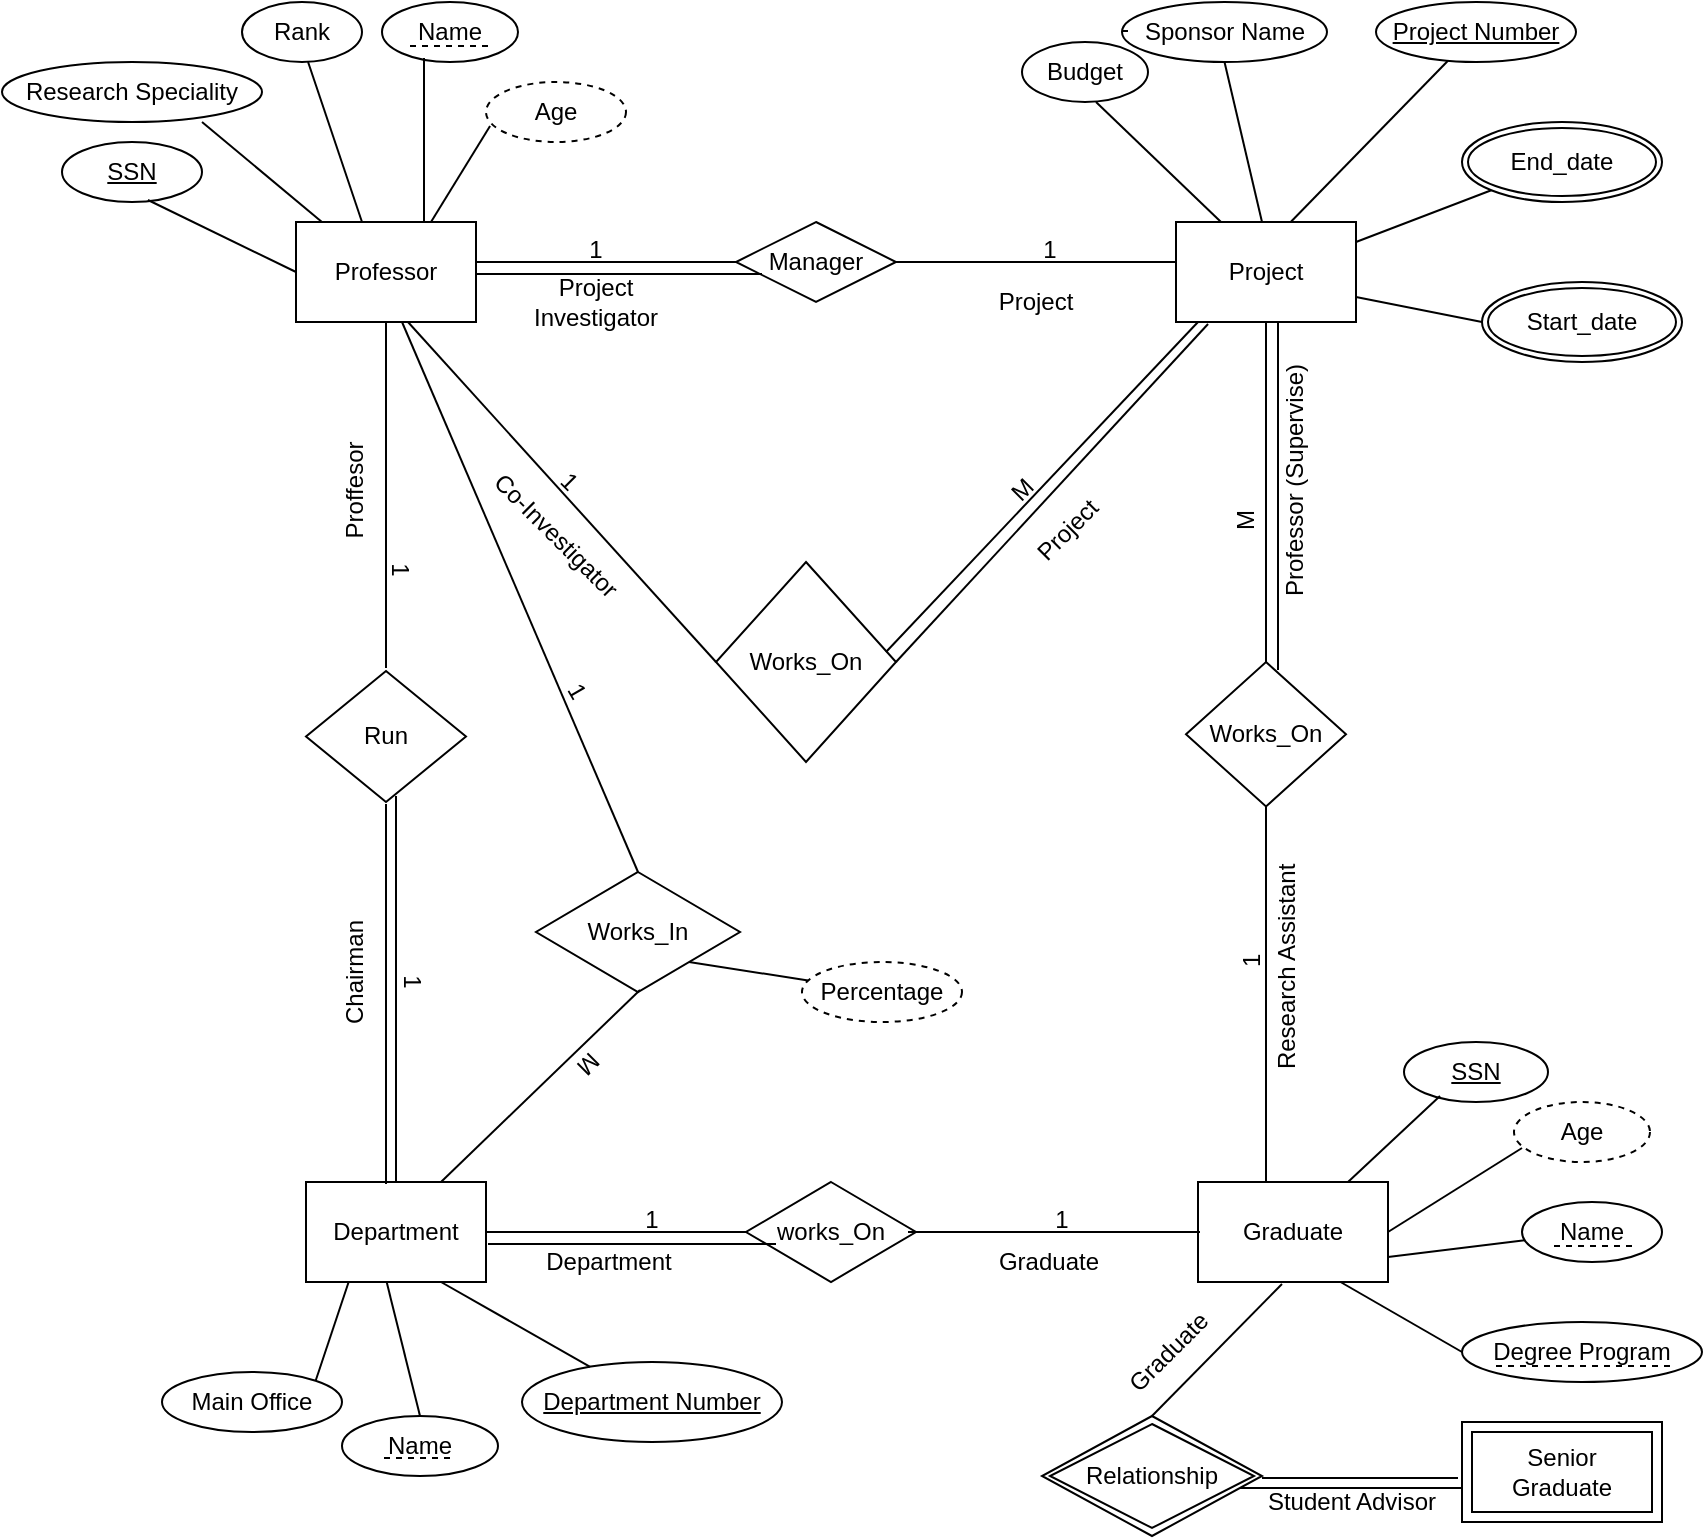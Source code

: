 <mxfile type="github" version="14.2.9">
  <diagram id="zzBjoj9Kv_qoTOmiWQ99" name="Page-1">
    <mxGraphModel grid="1" shadow="0" math="0" pageHeight="1169" pageWidth="827" pageScale="1" page="1" fold="1" arrows="1" connect="1" tooltips="1" guides="1" gridSize="10" dy="480" dx="868">
      <root>
        <mxCell id="0" />
        <mxCell id="1" parent="0" />
        <mxCell id="fqFjoD4bvNdqLyDosjun-41" value="Professor (Supervise)" parent="1" style="text;html=1;strokeColor=none;fillColor=none;align=center;verticalAlign=middle;whiteSpace=wrap;rounded=0;rotation=-90;" vertex="1">
          <mxGeometry as="geometry" y="319.5" x="616.5" height="20" width="139" />
        </mxCell>
        <mxCell id="fqFjoD4bvNdqLyDosjun-1" value="" parent="1" edge="1" style="rounded=0;html=1;jettySize=auto;orthogonalLoop=1;fontSize=11;endArrow=block;endFill=0;endSize=8;strokeWidth=1;shadow=0;labelBackgroundColor=none;edgeStyle=orthogonalEdgeStyle;">
          <mxGeometry as="geometry" relative="1">
            <mxPoint as="sourcePoint" y="40" x="100" />
          </mxGeometry>
        </mxCell>
        <mxCell id="fqFjoD4bvNdqLyDosjun-2" value="Yes" parent="1" edge="1" style="rounded=0;html=1;jettySize=auto;orthogonalLoop=1;fontSize=11;endArrow=block;endFill=0;endSize=8;strokeWidth=1;shadow=0;labelBackgroundColor=none;edgeStyle=orthogonalEdgeStyle;">
          <mxGeometry as="geometry" relative="1" y="20">
            <mxPoint as="offset" />
            <mxPoint as="sourcePoint" y="170" x="100" />
          </mxGeometry>
        </mxCell>
        <mxCell id="fqFjoD4bvNdqLyDosjun-3" value="No" parent="1" edge="1" style="edgeStyle=orthogonalEdgeStyle;rounded=0;html=1;jettySize=auto;orthogonalLoop=1;fontSize=11;endArrow=block;endFill=0;endSize=8;strokeWidth=1;shadow=0;labelBackgroundColor=none;">
          <mxGeometry as="geometry" relative="1" y="10">
            <mxPoint as="offset" />
            <mxPoint as="sourcePoint" y="130" x="150" />
          </mxGeometry>
        </mxCell>
        <mxCell id="fqFjoD4bvNdqLyDosjun-4" value="Yes" parent="1" edge="1" style="edgeStyle=orthogonalEdgeStyle;rounded=0;html=1;jettySize=auto;orthogonalLoop=1;fontSize=11;endArrow=block;endFill=0;endSize=8;strokeWidth=1;shadow=0;labelBackgroundColor=none;">
          <mxGeometry as="geometry" relative="1" y="10">
            <mxPoint as="offset" />
            <mxPoint as="sourcePoint" y="250" x="150" />
          </mxGeometry>
        </mxCell>
        <mxCell id="fqFjoD4bvNdqLyDosjun-5" value="Professor" parent="1" style="rounded=0;whiteSpace=wrap;html=1;" vertex="1">
          <mxGeometry as="geometry" y="200" x="187" height="50" width="90" />
        </mxCell>
        <mxCell id="fqFjoD4bvNdqLyDosjun-6" value="Project" parent="1" style="rounded=0;whiteSpace=wrap;html=1;" vertex="1">
          <mxGeometry as="geometry" y="200" x="627" height="50" width="90" />
        </mxCell>
        <mxCell id="fqFjoD4bvNdqLyDosjun-7" value="Manager" parent="1" style="rhombus;whiteSpace=wrap;html=1;" vertex="1">
          <mxGeometry as="geometry" y="200" x="407" height="40" width="80" />
        </mxCell>
        <mxCell id="fqFjoD4bvNdqLyDosjun-8" value="" parent="1" edge="1" target="fqFjoD4bvNdqLyDosjun-7" style="endArrow=none;html=1;entryX=0;entryY=0.5;entryDx=0;entryDy=0;">
          <mxGeometry as="geometry" relative="1" height="50" width="50">
            <mxPoint as="sourcePoint" y="220" x="277" />
            <mxPoint as="targetPoint" y="60" x="337" />
            <Array as="points" />
          </mxGeometry>
        </mxCell>
        <mxCell id="fqFjoD4bvNdqLyDosjun-9" value="" parent="1" edge="1" style="endArrow=none;html=1;">
          <mxGeometry as="geometry" relative="1" height="50" width="50">
            <mxPoint as="sourcePoint" y="220" x="487" />
            <mxPoint as="targetPoint" y="220" x="627" />
            <Array as="points" />
          </mxGeometry>
        </mxCell>
        <mxCell id="fqFjoD4bvNdqLyDosjun-10" value="" parent="1" edge="1" style="endArrow=none;html=1;entryX=0;entryY=1;entryDx=0;entryDy=0;">
          <mxGeometry as="geometry" relative="1" height="50" width="50">
            <mxPoint as="sourcePoint" y="226" x="277" />
            <mxPoint as="targetPoint" y="226" x="420" />
            <Array as="points" />
          </mxGeometry>
        </mxCell>
        <mxCell id="fqFjoD4bvNdqLyDosjun-11" value="Department" parent="1" style="rounded=0;whiteSpace=wrap;html=1;" vertex="1">
          <mxGeometry as="geometry" y="680" x="192" height="50" width="90" />
        </mxCell>
        <mxCell id="fqFjoD4bvNdqLyDosjun-12" value="Graduate" parent="1" style="rounded=0;whiteSpace=wrap;html=1;" vertex="1">
          <mxGeometry as="geometry" y="680" x="638" height="50" width="95" />
        </mxCell>
        <mxCell id="fqFjoD4bvNdqLyDosjun-13" value="" parent="1" edge="1" target="fqFjoD4bvNdqLyDosjun-14" style="endArrow=none;html=1;entryX=0;entryY=0.5;entryDx=0;entryDy=0;exitX=1;exitY=0.5;exitDx=0;exitDy=0;" source="fqFjoD4bvNdqLyDosjun-11">
          <mxGeometry as="geometry" relative="1" height="50" width="50">
            <mxPoint as="sourcePoint" y="780" x="287" />
            <mxPoint as="targetPoint" y="660" x="337" />
            <Array as="points" />
          </mxGeometry>
        </mxCell>
        <mxCell id="fqFjoD4bvNdqLyDosjun-14" value="works_On" parent="1" style="rhombus;whiteSpace=wrap;html=1;" vertex="1">
          <mxGeometry as="geometry" y="680" x="412" height="50" width="85" />
        </mxCell>
        <mxCell id="fqFjoD4bvNdqLyDosjun-15" value="" parent="1" edge="1" style="endArrow=none;html=1;entryX=0;entryY=0.5;entryDx=0;entryDy=0;">
          <mxGeometry as="geometry" relative="1" height="50" width="50">
            <mxPoint as="sourcePoint" y="705" x="493" />
            <mxPoint as="targetPoint" y="705" x="639" />
            <Array as="points" />
          </mxGeometry>
        </mxCell>
        <mxCell id="fqFjoD4bvNdqLyDosjun-16" value="" parent="1" edge="1" target="fqFjoD4bvNdqLyDosjun-17" style="endArrow=none;html=1;entryX=0.5;entryY=1;entryDx=0;entryDy=0;">
          <mxGeometry as="geometry" relative="1" height="50" width="50">
            <mxPoint as="sourcePoint" y="680" x="672" />
            <mxPoint as="targetPoint" y="450" x="671.5" />
            <Array as="points" />
          </mxGeometry>
        </mxCell>
        <mxCell id="fqFjoD4bvNdqLyDosjun-17" value="Works_On" parent="1" style="rhombus;whiteSpace=wrap;html=1;" vertex="1">
          <mxGeometry as="geometry" y="420" x="632" height="72.25" width="80" />
        </mxCell>
        <mxCell id="fqFjoD4bvNdqLyDosjun-18" value="" parent="1" edge="1" target="fqFjoD4bvNdqLyDosjun-6" style="endArrow=none;html=1;exitX=0.5;exitY=0;exitDx=0;exitDy=0;" source="fqFjoD4bvNdqLyDosjun-17">
          <mxGeometry as="geometry" relative="1" height="50" width="50">
            <mxPoint as="sourcePoint" y="460" x="672" />
            <mxPoint as="targetPoint" y="253" x="672" />
            <Array as="points">
              <mxPoint y="350" x="672" />
            </Array>
          </mxGeometry>
        </mxCell>
        <mxCell id="fqFjoD4bvNdqLyDosjun-19" value="" parent="1" edge="1" style="endArrow=none;html=1;exitX=0.5;exitY=0;exitDx=0;exitDy=0;">
          <mxGeometry as="geometry" relative="1" height="50" width="50">
            <mxPoint as="sourcePoint" y="681" x="232" />
            <mxPoint as="targetPoint" y="491" x="232" />
            <Array as="points" />
          </mxGeometry>
        </mxCell>
        <mxCell id="fqFjoD4bvNdqLyDosjun-20" value="Run" parent="1" style="rhombus;whiteSpace=wrap;html=1;" vertex="1">
          <mxGeometry as="geometry" y="424.5" x="192" height="65.5" width="80" />
        </mxCell>
        <mxCell id="fqFjoD4bvNdqLyDosjun-21" value="" parent="1" edge="1" target="fqFjoD4bvNdqLyDosjun-5" style="endArrow=none;html=1;entryX=0.5;entryY=1;entryDx=0;entryDy=0;">
          <mxGeometry as="geometry" relative="1" height="50" width="50">
            <mxPoint as="sourcePoint" y="423" x="232" />
            <mxPoint as="targetPoint" y="253" x="232" />
            <Array as="points" />
          </mxGeometry>
        </mxCell>
        <mxCell id="fqFjoD4bvNdqLyDosjun-22" value="" parent="1" edge="1" style="endArrow=none;html=1;">
          <mxGeometry as="geometry" relative="1" height="50" width="50">
            <mxPoint as="sourcePoint" y="680" x="237" />
            <mxPoint as="targetPoint" y="487" x="237" />
            <Array as="points" />
          </mxGeometry>
        </mxCell>
        <mxCell id="fqFjoD4bvNdqLyDosjun-23" value="" parent="1" edge="1" style="endArrow=none;html=1;">
          <mxGeometry as="geometry" relative="1" height="50" width="50">
            <mxPoint as="sourcePoint" y="424" x="678" />
            <mxPoint as="targetPoint" y="250" x="678" />
            <Array as="points">
              <mxPoint y="348.5" x="678" />
            </Array>
          </mxGeometry>
        </mxCell>
        <mxCell id="fqFjoD4bvNdqLyDosjun-24" value="" parent="1" edge="1" target="fqFjoD4bvNdqLyDosjun-14" style="endArrow=none;html=1;entryX=0;entryY=0.5;entryDx=0;entryDy=0;">
          <mxGeometry as="geometry" relative="1" height="50" width="50">
            <mxPoint as="sourcePoint" y="705" x="282" />
            <mxPoint as="targetPoint" y="705" x="422" />
            <Array as="points" />
          </mxGeometry>
        </mxCell>
        <mxCell id="fqFjoD4bvNdqLyDosjun-27" value="" parent="1" edge="1" style="endArrow=none;html=1;exitX=0.5;exitY=0;exitDx=0;exitDy=0;" source="NwAWpvBv4_DPWViQor-r-1">
          <mxGeometry as="geometry" relative="1" height="50" width="50">
            <mxPoint as="sourcePoint" y="790" x="630" />
            <mxPoint as="targetPoint" y="731" x="680" />
            <Array as="points" />
          </mxGeometry>
        </mxCell>
        <mxCell id="fqFjoD4bvNdqLyDosjun-28" value="" parent="1" edge="1" style="endArrow=none;html=1;">
          <mxGeometry as="geometry" relative="1" height="50" width="50">
            <mxPoint as="sourcePoint" y="711" x="283" />
            <mxPoint as="targetPoint" y="711" x="427" />
            <Array as="points" />
          </mxGeometry>
        </mxCell>
        <mxCell id="fqFjoD4bvNdqLyDosjun-30" value="" parent="1" edge="1" style="endArrow=none;html=1;exitX=0;exitY=0.72;exitDx=0;exitDy=0;entryX=0.9;entryY=0.65;entryDx=0;entryDy=0;entryPerimeter=0;exitPerimeter=0;">
          <mxGeometry as="geometry" relative="1" height="50" width="50">
            <mxPoint as="sourcePoint" y="833" x="770" />
            <mxPoint as="targetPoint" y="833" x="659" />
            <Array as="points" />
          </mxGeometry>
        </mxCell>
        <mxCell id="fqFjoD4bvNdqLyDosjun-32" value="" parent="1" edge="1" style="endArrow=none;html=1;entryX=1;entryY=0.5;entryDx=0;entryDy=0;">
          <mxGeometry as="geometry" relative="1" height="50" width="50">
            <mxPoint as="sourcePoint" y="828" x="768" />
            <mxPoint as="targetPoint" y="828" x="670" />
            <Array as="points" />
          </mxGeometry>
        </mxCell>
        <mxCell id="fqFjoD4bvNdqLyDosjun-33" value="Works_On" parent="1" style="rhombus;whiteSpace=wrap;html=1;" vertex="1">
          <mxGeometry as="geometry" y="370" x="397" height="100" width="90" />
        </mxCell>
        <mxCell id="fqFjoD4bvNdqLyDosjun-34" value="" parent="1" edge="1" target="fqFjoD4bvNdqLyDosjun-5" style="endArrow=none;html=1;entryX=0.622;entryY=1;entryDx=0;entryDy=0;exitX=0;exitY=0.5;exitDx=0;exitDy=0;entryPerimeter=0;" source="fqFjoD4bvNdqLyDosjun-33">
          <mxGeometry as="geometry" relative="1" height="50" width="50">
            <mxPoint as="sourcePoint" y="400" x="367" />
            <mxPoint as="targetPoint" y="350" x="417" />
          </mxGeometry>
        </mxCell>
        <mxCell id="fqFjoD4bvNdqLyDosjun-35" value="" parent="1" edge="1" style="endArrow=none;html=1;">
          <mxGeometry as="geometry" relative="1" height="50" width="50">
            <mxPoint as="sourcePoint" y="415" x="482" />
            <mxPoint as="targetPoint" y="250" x="638" />
          </mxGeometry>
        </mxCell>
        <mxCell id="fqFjoD4bvNdqLyDosjun-36" value="" parent="1" edge="1" target="fqFjoD4bvNdqLyDosjun-6" style="endArrow=none;html=1;entryX=0.178;entryY=1.02;entryDx=0;entryDy=0;entryPerimeter=0;">
          <mxGeometry as="geometry" relative="1" height="50" width="50">
            <mxPoint as="sourcePoint" y="420" x="487" />
            <mxPoint as="targetPoint" y="270" x="627" />
          </mxGeometry>
        </mxCell>
        <mxCell id="fqFjoD4bvNdqLyDosjun-37" value="Project Investigator" parent="1" style="text;html=1;strokeColor=none;fillColor=none;align=center;verticalAlign=middle;whiteSpace=wrap;rounded=0;" vertex="1">
          <mxGeometry as="geometry" y="230" x="307" height="20" width="60" />
        </mxCell>
        <mxCell id="fqFjoD4bvNdqLyDosjun-38" value="Project" parent="1" style="text;html=1;strokeColor=none;fillColor=none;align=center;verticalAlign=middle;whiteSpace=wrap;rounded=0;" vertex="1">
          <mxGeometry as="geometry" y="230" x="527" height="20" width="60" />
        </mxCell>
        <mxCell id="fqFjoD4bvNdqLyDosjun-39" value="Co-Investigator" parent="1" style="text;html=1;strokeColor=none;fillColor=none;align=center;verticalAlign=middle;whiteSpace=wrap;rounded=0;rotation=45;" vertex="1">
          <mxGeometry as="geometry" y="347" x="272" height="20" width="90" />
        </mxCell>
        <mxCell id="fqFjoD4bvNdqLyDosjun-40" value="Project" parent="1" style="text;html=1;strokeColor=none;fillColor=none;align=center;verticalAlign=middle;whiteSpace=wrap;rounded=0;rotation=-45;" vertex="1">
          <mxGeometry as="geometry" y="344" x="543" height="20" width="60" />
        </mxCell>
        <mxCell id="fqFjoD4bvNdqLyDosjun-42" value="Research Assistant" parent="1" style="text;html=1;strokeColor=none;fillColor=none;align=center;verticalAlign=middle;whiteSpace=wrap;rounded=0;rotation=-90;" vertex="1">
          <mxGeometry as="geometry" y="559.63" x="620" height="25.37" width="125.75" />
        </mxCell>
        <mxCell id="fqFjoD4bvNdqLyDosjun-44" value="Graduate" parent="1" style="text;html=1;strokeColor=none;fillColor=none;align=center;verticalAlign=middle;whiteSpace=wrap;rounded=0;rotation=0;" vertex="1">
          <mxGeometry as="geometry" y="710" x="527" height="20" width="73" />
        </mxCell>
        <mxCell id="fqFjoD4bvNdqLyDosjun-45" value="Chairman" parent="1" style="text;html=1;strokeColor=none;fillColor=none;align=center;verticalAlign=middle;whiteSpace=wrap;rounded=0;rotation=-90;" vertex="1">
          <mxGeometry as="geometry" y="565" x="180" height="20" width="73" />
        </mxCell>
        <mxCell id="fqFjoD4bvNdqLyDosjun-46" value="Proffesor" parent="1" style="text;html=1;strokeColor=none;fillColor=none;align=center;verticalAlign=middle;whiteSpace=wrap;rounded=0;rotation=-90;" vertex="1">
          <mxGeometry as="geometry" y="324" x="180" height="20" width="73" />
        </mxCell>
        <mxCell id="fqFjoD4bvNdqLyDosjun-47" value="Student Advisor" parent="1" style="text;html=1;strokeColor=none;fillColor=none;align=center;verticalAlign=middle;whiteSpace=wrap;rounded=0;rotation=0;" vertex="1">
          <mxGeometry as="geometry" y="830" x="670" height="20" width="90" />
        </mxCell>
        <mxCell id="fqFjoD4bvNdqLyDosjun-48" value="Graduate" parent="1" style="text;html=1;strokeColor=none;fillColor=none;align=center;verticalAlign=middle;whiteSpace=wrap;rounded=0;rotation=-45;" vertex="1">
          <mxGeometry as="geometry" y="755" x="587" height="20" width="73" />
        </mxCell>
        <mxCell id="a3pUnFV5iKH_uMltHzpQ-2" value="Rank" parent="1" style="ellipse;whiteSpace=wrap;html=1;" vertex="1">
          <mxGeometry as="geometry" y="90" x="160" height="30" width="60" />
        </mxCell>
        <mxCell id="a3pUnFV5iKH_uMltHzpQ-3" value="SSN" parent="1" style="ellipse;whiteSpace=wrap;html=1;align=center;fontStyle=4;" vertex="1">
          <mxGeometry as="geometry" y="160" x="70" height="30" width="70" />
        </mxCell>
        <mxCell id="a3pUnFV5iKH_uMltHzpQ-4" value="Name" parent="1" style="ellipse;whiteSpace=wrap;html=1;align=center;" vertex="1">
          <mxGeometry as="geometry" y="90" x="230" height="30" width="68" />
        </mxCell>
        <mxCell id="a3pUnFV5iKH_uMltHzpQ-5" value="Age" parent="1" style="ellipse;whiteSpace=wrap;html=1;align=center;dashed=1;" vertex="1">
          <mxGeometry as="geometry" y="130" x="282" height="30" width="70" />
        </mxCell>
        <mxCell id="a3pUnFV5iKH_uMltHzpQ-7" value="Research Speciality" parent="1" style="ellipse;whiteSpace=wrap;html=1;align=center;" vertex="1">
          <mxGeometry as="geometry" y="120" x="40" height="30" width="130" />
        </mxCell>
        <mxCell id="a3pUnFV5iKH_uMltHzpQ-14" value="" parent="1" edge="1" style="endArrow=none;dashed=1;html=1;">
          <mxGeometry as="geometry" relative="1" height="50" width="50">
            <mxPoint as="sourcePoint" y="112" x="244" />
            <mxPoint as="targetPoint" y="112" x="284" />
          </mxGeometry>
        </mxCell>
        <mxCell id="a3pUnFV5iKH_uMltHzpQ-15" value="" parent="1" edge="1" target="a3pUnFV5iKH_uMltHzpQ-3" style="endArrow=none;html=1;entryX=0.614;entryY=0.967;entryDx=0;entryDy=0;entryPerimeter=0;exitX=0;exitY=0.5;exitDx=0;exitDy=0;" source="fqFjoD4bvNdqLyDosjun-5">
          <mxGeometry as="geometry" relative="1" height="50" width="50">
            <mxPoint as="sourcePoint" y="250" x="110" />
            <mxPoint as="targetPoint" y="200" x="160" />
          </mxGeometry>
        </mxCell>
        <mxCell id="a3pUnFV5iKH_uMltHzpQ-16" value="" parent="1" edge="1" style="endArrow=none;html=1;entryX=0.614;entryY=0.967;entryDx=0;entryDy=0;entryPerimeter=0;exitX=0.144;exitY=0;exitDx=0;exitDy=0;exitPerimeter=0;" source="fqFjoD4bvNdqLyDosjun-5">
          <mxGeometry as="geometry" relative="1" height="50" width="50">
            <mxPoint as="sourcePoint" y="195" x="190" />
            <mxPoint as="targetPoint" y="150" x="140.0" />
          </mxGeometry>
        </mxCell>
        <mxCell id="a3pUnFV5iKH_uMltHzpQ-17" value="" parent="1" edge="1" style="endArrow=none;html=1;entryX=0.614;entryY=0.967;entryDx=0;entryDy=0;entryPerimeter=0;">
          <mxGeometry as="geometry" relative="1" height="50" width="50">
            <mxPoint as="sourcePoint" y="200" x="220" />
            <mxPoint as="targetPoint" y="120" x="193.04" />
          </mxGeometry>
        </mxCell>
        <mxCell id="a3pUnFV5iKH_uMltHzpQ-18" value="" parent="1" edge="1" target="a3pUnFV5iKH_uMltHzpQ-4" style="endArrow=none;html=1;entryX=0.309;entryY=0.933;entryDx=0;entryDy=0;entryPerimeter=0;exitX=0.711;exitY=0;exitDx=0;exitDy=0;exitPerimeter=0;" source="fqFjoD4bvNdqLyDosjun-5">
          <mxGeometry as="geometry" relative="1" height="50" width="50">
            <mxPoint as="sourcePoint" y="196" x="251" />
            <mxPoint as="targetPoint" y="124" x="260" />
          </mxGeometry>
        </mxCell>
        <mxCell id="a3pUnFV5iKH_uMltHzpQ-19" value="" parent="1" edge="1" target="a3pUnFV5iKH_uMltHzpQ-5" style="endArrow=none;html=1;exitX=0.75;exitY=0;exitDx=0;exitDy=0;entryX=0.029;entryY=0.733;entryDx=0;entryDy=0;entryPerimeter=0;" source="fqFjoD4bvNdqLyDosjun-5">
          <mxGeometry as="geometry" relative="1" height="50" width="50">
            <mxPoint as="sourcePoint" y="190" x="270" />
            <mxPoint as="targetPoint" y="150" x="280" />
          </mxGeometry>
        </mxCell>
        <mxCell id="a3pUnFV5iKH_uMltHzpQ-20" value="Budget" parent="1" style="ellipse;whiteSpace=wrap;html=1;align=center;direction=west;rotation=0;" vertex="1">
          <mxGeometry as="geometry" y="110" x="550" height="30" width="63" />
        </mxCell>
        <mxCell id="a3pUnFV5iKH_uMltHzpQ-22" value="" parent="1" edge="1" style="endArrow=none;dashed=1;html=1;" source="a3pUnFV5iKH_uMltHzpQ-21">
          <mxGeometry as="geometry" relative="1" height="50" width="50">
            <mxPoint as="sourcePoint" y="104.5" x="603" />
            <mxPoint as="targetPoint" y="104.5" x="677.5" />
          </mxGeometry>
        </mxCell>
        <mxCell id="a3pUnFV5iKH_uMltHzpQ-24" value="Project Number" parent="1" style="ellipse;whiteSpace=wrap;html=1;align=center;fontStyle=4;" vertex="1">
          <mxGeometry as="geometry" y="90" x="727" height="30" width="100" />
        </mxCell>
        <mxCell id="a3pUnFV5iKH_uMltHzpQ-27" value="End_date" parent="1" style="ellipse;shape=doubleEllipse;margin=3;whiteSpace=wrap;html=1;align=center;" vertex="1">
          <mxGeometry as="geometry" y="150" x="770" height="40" width="100" />
        </mxCell>
        <mxCell id="a3pUnFV5iKH_uMltHzpQ-28" value="Start_date" parent="1" style="ellipse;shape=doubleEllipse;margin=3;whiteSpace=wrap;html=1;align=center;" vertex="1">
          <mxGeometry as="geometry" y="230" x="780" height="40" width="100" />
        </mxCell>
        <mxCell id="a3pUnFV5iKH_uMltHzpQ-21" value="Sponsor Name" parent="1" style="ellipse;whiteSpace=wrap;html=1;align=center;" vertex="1">
          <mxGeometry as="geometry" y="90" x="600" height="30" width="102.5" />
        </mxCell>
        <mxCell id="a3pUnFV5iKH_uMltHzpQ-29" value="" parent="1" edge="1" target="a3pUnFV5iKH_uMltHzpQ-21" style="endArrow=none;dashed=1;html=1;">
          <mxGeometry as="geometry" relative="1" height="50" width="50">
            <mxPoint as="sourcePoint" y="104.5" x="603" />
            <mxPoint as="targetPoint" y="104.5" x="677.5" />
          </mxGeometry>
        </mxCell>
        <mxCell id="a3pUnFV5iKH_uMltHzpQ-30" value="" parent="1" edge="1" target="a3pUnFV5iKH_uMltHzpQ-28" style="endArrow=none;html=1;entryX=0;entryY=0.5;entryDx=0;entryDy=0;exitX=1;exitY=0.75;exitDx=0;exitDy=0;" source="fqFjoD4bvNdqLyDosjun-6">
          <mxGeometry as="geometry" relative="1" height="50" width="50">
            <mxPoint as="sourcePoint" y="250" x="717" />
            <mxPoint as="targetPoint" y="200" x="767" />
          </mxGeometry>
        </mxCell>
        <mxCell id="a3pUnFV5iKH_uMltHzpQ-31" value="" parent="1" edge="1" target="a3pUnFV5iKH_uMltHzpQ-27" style="endArrow=none;html=1;entryX=0;entryY=1;entryDx=0;entryDy=0;">
          <mxGeometry as="geometry" relative="1" height="50" width="50">
            <mxPoint as="sourcePoint" y="210" x="717" />
            <mxPoint as="targetPoint" y="210" x="780" />
          </mxGeometry>
        </mxCell>
        <mxCell id="a3pUnFV5iKH_uMltHzpQ-32" value="" parent="1" edge="1" target="a3pUnFV5iKH_uMltHzpQ-24" style="endArrow=none;html=1;">
          <mxGeometry as="geometry" relative="1" height="50" width="50">
            <mxPoint as="sourcePoint" y="200" x="684.36" />
            <mxPoint as="targetPoint" y="174.142" x="752.005" />
          </mxGeometry>
        </mxCell>
        <mxCell id="a3pUnFV5iKH_uMltHzpQ-33" value="" parent="1" edge="1" target="a3pUnFV5iKH_uMltHzpQ-21" style="endArrow=none;html=1;entryX=0.5;entryY=1;entryDx=0;entryDy=0;">
          <mxGeometry as="geometry" relative="1" height="50" width="50">
            <mxPoint as="sourcePoint" y="200" x="670" />
            <mxPoint as="targetPoint" y="119.404" x="723.0" />
          </mxGeometry>
        </mxCell>
        <mxCell id="a3pUnFV5iKH_uMltHzpQ-34" value="" parent="1" edge="1" style="endArrow=none;html=1;entryX=0.5;entryY=1;entryDx=0;entryDy=0;exitX=0.25;exitY=0;exitDx=0;exitDy=0;" source="fqFjoD4bvNdqLyDosjun-6">
          <mxGeometry as="geometry" relative="1" height="50" width="50">
            <mxPoint as="sourcePoint" y="196" x="640" />
            <mxPoint as="targetPoint" y="140" x="587" />
          </mxGeometry>
        </mxCell>
        <mxCell id="a3pUnFV5iKH_uMltHzpQ-35" value="Name" parent="1" style="ellipse;whiteSpace=wrap;html=1;align=center;" vertex="1">
          <mxGeometry as="geometry" y="797" x="210" height="30" width="78" />
        </mxCell>
        <mxCell id="a3pUnFV5iKH_uMltHzpQ-36" value="" parent="1" edge="1" style="endArrow=none;dashed=1;html=1;">
          <mxGeometry as="geometry" relative="1" height="50" width="50">
            <mxPoint as="sourcePoint" y="818" x="231" />
            <mxPoint as="targetPoint" y="818" x="267" />
          </mxGeometry>
        </mxCell>
        <mxCell id="a3pUnFV5iKH_uMltHzpQ-37" value="Department Number" parent="1" style="ellipse;whiteSpace=wrap;html=1;align=center;fontStyle=4;" vertex="1">
          <mxGeometry as="geometry" y="770" x="300" height="40" width="130" />
        </mxCell>
        <mxCell id="a3pUnFV5iKH_uMltHzpQ-38" value="Main Office" parent="1" style="ellipse;whiteSpace=wrap;html=1;align=center;" vertex="1">
          <mxGeometry as="geometry" y="775" x="120" height="30" width="90" />
        </mxCell>
        <mxCell id="a3pUnFV5iKH_uMltHzpQ-39" value="" parent="1" edge="1" target="a3pUnFV5iKH_uMltHzpQ-37" style="endArrow=none;html=1;exitX=0.75;exitY=1;exitDx=0;exitDy=0;" source="fqFjoD4bvNdqLyDosjun-11">
          <mxGeometry as="geometry" relative="1" height="50" width="50">
            <mxPoint as="sourcePoint" y="890" x="260" />
            <mxPoint as="targetPoint" y="840" x="310" />
          </mxGeometry>
        </mxCell>
        <mxCell id="a3pUnFV5iKH_uMltHzpQ-40" value="" parent="1" edge="1" target="a3pUnFV5iKH_uMltHzpQ-35" style="endArrow=none;html=1;exitX=0.75;exitY=1;exitDx=0;exitDy=0;entryX=0.5;entryY=0;entryDx=0;entryDy=0;">
          <mxGeometry as="geometry" relative="1" height="50" width="50">
            <mxPoint as="sourcePoint" y="730" x="232.32" />
            <mxPoint as="targetPoint" y="772.391" x="307.004" />
          </mxGeometry>
        </mxCell>
        <mxCell id="a3pUnFV5iKH_uMltHzpQ-41" value="" parent="1" edge="1" target="a3pUnFV5iKH_uMltHzpQ-38" style="endArrow=none;html=1;exitX=0.75;exitY=1;exitDx=0;exitDy=0;entryX=1;entryY=0;entryDx=0;entryDy=0;">
          <mxGeometry as="geometry" relative="1" height="50" width="50">
            <mxPoint as="sourcePoint" y="730" x="213.32" />
            <mxPoint as="targetPoint" y="797" x="230" />
          </mxGeometry>
        </mxCell>
        <mxCell id="a3pUnFV5iKH_uMltHzpQ-42" value="SSN" parent="1" style="ellipse;whiteSpace=wrap;html=1;align=center;fontStyle=4;" vertex="1">
          <mxGeometry as="geometry" y="610" x="741" height="30" width="72" />
        </mxCell>
        <mxCell id="a3pUnFV5iKH_uMltHzpQ-44" value="Age" parent="1" style="ellipse;whiteSpace=wrap;html=1;align=center;dashed=1;" vertex="1">
          <mxGeometry as="geometry" y="640" x="796" height="30" width="68" />
        </mxCell>
        <mxCell id="a3pUnFV5iKH_uMltHzpQ-45" value="Degree Program" parent="1" style="ellipse;whiteSpace=wrap;html=1;align=center;" vertex="1">
          <mxGeometry as="geometry" y="750" x="770" height="30" width="120" />
        </mxCell>
        <mxCell id="a3pUnFV5iKH_uMltHzpQ-46" value="Name" parent="1" style="ellipse;whiteSpace=wrap;html=1;align=center;" vertex="1">
          <mxGeometry as="geometry" y="690" x="800" height="30" width="70" />
        </mxCell>
        <mxCell id="a3pUnFV5iKH_uMltHzpQ-48" value="" parent="1" edge="1" style="endArrow=none;dashed=1;html=1;">
          <mxGeometry as="geometry" relative="1" height="50" width="50">
            <mxPoint as="sourcePoint" y="712" x="816" />
            <mxPoint as="targetPoint" y="712" x="856" />
          </mxGeometry>
        </mxCell>
        <mxCell id="a3pUnFV5iKH_uMltHzpQ-49" value="" parent="1" edge="1" style="endArrow=none;dashed=1;html=1;">
          <mxGeometry as="geometry" relative="1" height="50" width="50">
            <mxPoint as="sourcePoint" y="772" x="787" />
            <mxPoint as="targetPoint" y="772" x="877" />
          </mxGeometry>
        </mxCell>
        <mxCell id="a3pUnFV5iKH_uMltHzpQ-50" value="" parent="1" edge="1" target="a3pUnFV5iKH_uMltHzpQ-42" style="endArrow=none;html=1;entryX=0.25;entryY=0.9;entryDx=0;entryDy=0;entryPerimeter=0;">
          <mxGeometry as="geometry" relative="1" height="50" width="50">
            <mxPoint as="sourcePoint" y="680" x="713" />
            <mxPoint as="targetPoint" y="630" x="763" />
          </mxGeometry>
        </mxCell>
        <mxCell id="a3pUnFV5iKH_uMltHzpQ-51" value="" parent="1" edge="1" target="a3pUnFV5iKH_uMltHzpQ-44" style="endArrow=none;html=1;entryX=0.059;entryY=0.767;entryDx=0;entryDy=0;entryPerimeter=0;exitX=1;exitY=0.5;exitDx=0;exitDy=0;" source="fqFjoD4bvNdqLyDosjun-12">
          <mxGeometry as="geometry" relative="1" height="50" width="50">
            <mxPoint as="sourcePoint" y="690" x="730" />
            <mxPoint as="targetPoint" y="647" x="769" />
          </mxGeometry>
        </mxCell>
        <mxCell id="a3pUnFV5iKH_uMltHzpQ-52" value="" parent="1" edge="1" target="a3pUnFV5iKH_uMltHzpQ-46" style="endArrow=none;html=1;exitX=1;exitY=0.75;exitDx=0;exitDy=0;" source="fqFjoD4bvNdqLyDosjun-12">
          <mxGeometry as="geometry" relative="1" height="50" width="50">
            <mxPoint as="sourcePoint" y="715" x="737" />
            <mxPoint as="targetPoint" y="673.01" x="810.012" />
          </mxGeometry>
        </mxCell>
        <mxCell id="a3pUnFV5iKH_uMltHzpQ-53" value="" parent="1" edge="1" target="a3pUnFV5iKH_uMltHzpQ-45" style="endArrow=none;html=1;entryX=0;entryY=0.5;entryDx=0;entryDy=0;exitX=0.75;exitY=1;exitDx=0;exitDy=0;" source="fqFjoD4bvNdqLyDosjun-12">
          <mxGeometry as="geometry" relative="1" height="50" width="50">
            <mxPoint as="sourcePoint" y="732" x="710" />
            <mxPoint as="targetPoint" y="718.764" x="811.12" />
          </mxGeometry>
        </mxCell>
        <mxCell id="a3pUnFV5iKH_uMltHzpQ-54" value="Works_In" parent="1" style="shape=rhombus;perimeter=rhombusPerimeter;whiteSpace=wrap;html=1;align=center;" vertex="1">
          <mxGeometry as="geometry" y="525" x="307" height="60" width="102" />
        </mxCell>
        <mxCell id="a3pUnFV5iKH_uMltHzpQ-55" value="" parent="1" edge="1" style="endArrow=none;html=1;exitX=0.5;exitY=0;exitDx=0;exitDy=0;" source="a3pUnFV5iKH_uMltHzpQ-54">
          <mxGeometry as="geometry" relative="1" height="50" width="50">
            <mxPoint as="sourcePoint" y="500" x="440" />
            <mxPoint as="targetPoint" y="250" x="240" />
          </mxGeometry>
        </mxCell>
        <mxCell id="a3pUnFV5iKH_uMltHzpQ-56" value="" parent="1" edge="1" target="fqFjoD4bvNdqLyDosjun-11" style="endArrow=none;html=1;entryX=0.75;entryY=0;entryDx=0;entryDy=0;exitX=0.5;exitY=1;exitDx=0;exitDy=0;">
          <mxGeometry as="geometry" relative="1" height="50" width="50">
            <mxPoint as="sourcePoint" y="584" x="359" />
            <mxPoint as="targetPoint" y="677" x="250.96" />
          </mxGeometry>
        </mxCell>
        <mxCell id="a3pUnFV5iKH_uMltHzpQ-57" value="Percentage" parent="1" style="ellipse;whiteSpace=wrap;html=1;align=center;dashed=1;" vertex="1">
          <mxGeometry as="geometry" y="570" x="440" height="30" width="80" />
        </mxCell>
        <mxCell id="a3pUnFV5iKH_uMltHzpQ-60" value="" parent="1" edge="1" target="a3pUnFV5iKH_uMltHzpQ-57" style="endArrow=none;html=1;exitX=1;exitY=1;exitDx=0;exitDy=0;" source="a3pUnFV5iKH_uMltHzpQ-54">
          <mxGeometry as="geometry" relative="1" height="50" width="50">
            <mxPoint as="sourcePoint" y="660" x="440" />
            <mxPoint as="targetPoint" y="610" x="490" />
          </mxGeometry>
        </mxCell>
        <mxCell id="a3pUnFV5iKH_uMltHzpQ-61" value="Senior Graduate" parent="1" style="shape=ext;margin=3;double=1;whiteSpace=wrap;html=1;align=center;" vertex="1">
          <mxGeometry as="geometry" y="800" x="770" height="50" width="100" />
        </mxCell>
        <mxCell id="a3pUnFV5iKH_uMltHzpQ-65" value="Department" parent="1" style="text;html=1;strokeColor=none;fillColor=none;align=center;verticalAlign=middle;whiteSpace=wrap;rounded=0;rotation=0;" vertex="1">
          <mxGeometry as="geometry" y="710" x="307" height="20" width="73" />
        </mxCell>
        <mxCell id="NwAWpvBv4_DPWViQor-r-1" value="Relationship" parent="1" style="shape=rhombus;double=1;perimeter=rhombusPerimeter;whiteSpace=wrap;html=1;align=center;" vertex="1">
          <mxGeometry as="geometry" y="797" x="560" height="60" width="110" />
        </mxCell>
        <mxCell id="NwAWpvBv4_DPWViQor-r-4" value="1" parent="1" style="text;html=1;strokeColor=none;fillColor=none;align=center;verticalAlign=middle;whiteSpace=wrap;rounded=0;" vertex="1">
          <mxGeometry as="geometry" y="204" x="533.5" height="20" width="60" />
        </mxCell>
        <mxCell id="NwAWpvBv4_DPWViQor-r-5" value="1" parent="1" style="text;html=1;strokeColor=none;fillColor=none;align=center;verticalAlign=middle;whiteSpace=wrap;rounded=0;" vertex="1">
          <mxGeometry as="geometry" y="204" x="307" height="20" width="60" />
        </mxCell>
        <mxCell id="NwAWpvBv4_DPWViQor-r-7" value="1" parent="1" style="text;html=1;strokeColor=none;fillColor=none;align=center;verticalAlign=middle;whiteSpace=wrap;rounded=0;rotation=45;" vertex="1">
          <mxGeometry as="geometry" y="319.5" x="294" height="20" width="60" />
        </mxCell>
        <mxCell id="NwAWpvBv4_DPWViQor-r-8" value="M" parent="1" style="text;html=1;strokeColor=none;fillColor=none;align=center;verticalAlign=middle;whiteSpace=wrap;rounded=0;rotation=-45;" vertex="1">
          <mxGeometry as="geometry" y="323.5" x="520" height="20" width="60" />
        </mxCell>
        <mxCell id="NwAWpvBv4_DPWViQor-r-9" value="1" parent="1" style="text;html=1;strokeColor=none;fillColor=none;align=center;verticalAlign=middle;whiteSpace=wrap;rounded=0;rotation=90;" vertex="1">
          <mxGeometry as="geometry" y="364" x="209" height="20" width="60" />
        </mxCell>
        <mxCell id="NwAWpvBv4_DPWViQor-r-10" value="1" parent="1" style="text;html=1;strokeColor=none;fillColor=none;align=center;verticalAlign=middle;whiteSpace=wrap;rounded=0;rotation=90;" vertex="1">
          <mxGeometry as="geometry" y="570" x="215" height="20" width="60" />
        </mxCell>
        <mxCell id="NwAWpvBv4_DPWViQor-r-11" value="1" parent="1" style="text;html=1;strokeColor=none;fillColor=none;align=center;verticalAlign=middle;whiteSpace=wrap;rounded=0;rotation=60;" vertex="1">
          <mxGeometry as="geometry" y="424.5" x="298" height="20" width="60" />
        </mxCell>
        <mxCell id="NwAWpvBv4_DPWViQor-r-12" value="M" parent="1" style="text;html=1;strokeColor=none;fillColor=none;align=center;verticalAlign=middle;whiteSpace=wrap;rounded=0;rotation=-225;" vertex="1">
          <mxGeometry as="geometry" y="611" x="303" height="20" width="60" />
        </mxCell>
        <mxCell id="NwAWpvBv4_DPWViQor-r-15" value="1" parent="1" style="text;html=1;strokeColor=none;fillColor=none;align=center;verticalAlign=middle;whiteSpace=wrap;rounded=0;rotation=0;" vertex="1">
          <mxGeometry as="geometry" y="689" x="335" height="19" width="60" />
        </mxCell>
        <mxCell id="NwAWpvBv4_DPWViQor-r-16" value="1" parent="1" style="text;html=1;strokeColor=none;fillColor=none;align=center;verticalAlign=middle;whiteSpace=wrap;rounded=0;rotation=0;" vertex="1">
          <mxGeometry as="geometry" y="689" x="540" height="19" width="60" />
        </mxCell>
        <mxCell id="NwAWpvBv4_DPWViQor-r-17" value="1" parent="1" style="text;html=1;strokeColor=none;fillColor=none;align=center;verticalAlign=middle;whiteSpace=wrap;rounded=0;rotation=-90;" vertex="1">
          <mxGeometry as="geometry" y="559.63" x="635" height="19" width="60" />
        </mxCell>
        <mxCell id="NwAWpvBv4_DPWViQor-r-18" value="M" parent="1" style="text;html=1;strokeColor=none;fillColor=none;align=center;verticalAlign=middle;whiteSpace=wrap;rounded=0;rotation=-90;" vertex="1">
          <mxGeometry as="geometry" y="339.5" x="632" height="19" width="60" />
        </mxCell>
      </root>
    </mxGraphModel>
  </diagram>
</mxfile>
